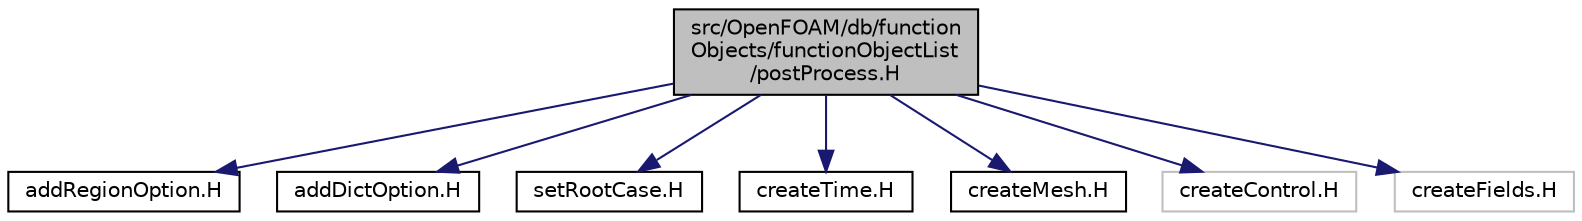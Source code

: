 digraph "src/OpenFOAM/db/functionObjects/functionObjectList/postProcess.H"
{
  bgcolor="transparent";
  edge [fontname="Helvetica",fontsize="10",labelfontname="Helvetica",labelfontsize="10"];
  node [fontname="Helvetica",fontsize="10",shape=record];
  Node1 [label="src/OpenFOAM/db/function\lObjects/functionObjectList\l/postProcess.H",height=0.2,width=0.4,color="black", fillcolor="grey75", style="filled", fontcolor="black"];
  Node1 -> Node2 [color="midnightblue",fontsize="10",style="solid",fontname="Helvetica"];
  Node2 [label="addRegionOption.H",height=0.2,width=0.4,color="black",URL="$a08381.html"];
  Node1 -> Node3 [color="midnightblue",fontsize="10",style="solid",fontname="Helvetica"];
  Node3 [label="addDictOption.H",height=0.2,width=0.4,color="black",URL="$a08379.html"];
  Node1 -> Node4 [color="midnightblue",fontsize="10",style="solid",fontname="Helvetica"];
  Node4 [label="setRootCase.H",height=0.2,width=0.4,color="black",URL="$a08396.html"];
  Node1 -> Node5 [color="midnightblue",fontsize="10",style="solid",fontname="Helvetica"];
  Node5 [label="createTime.H",height=0.2,width=0.4,color="black",URL="$a08392.html"];
  Node1 -> Node6 [color="midnightblue",fontsize="10",style="solid",fontname="Helvetica"];
  Node6 [label="createMesh.H",height=0.2,width=0.4,color="black",URL="$a08387.html"];
  Node1 -> Node7 [color="midnightblue",fontsize="10",style="solid",fontname="Helvetica"];
  Node7 [label="createControl.H",height=0.2,width=0.4,color="grey75"];
  Node1 -> Node8 [color="midnightblue",fontsize="10",style="solid",fontname="Helvetica"];
  Node8 [label="createFields.H",height=0.2,width=0.4,color="grey75"];
}
